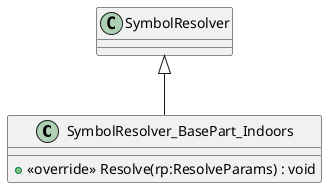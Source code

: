 @startuml
class SymbolResolver_BasePart_Indoors {
    + <<override>> Resolve(rp:ResolveParams) : void
}
SymbolResolver <|-- SymbolResolver_BasePart_Indoors
@enduml
